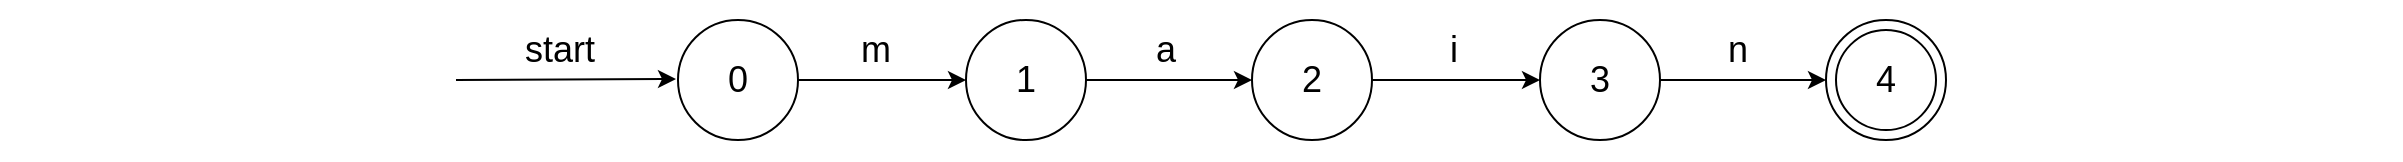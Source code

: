 <mxfile version="13.7.9" type="device" pages="7"><diagram id="uBP_Mwqy58_KQfs7kD9E" name="regular-0"><mxGraphModel dx="2253" dy="905" grid="1" gridSize="10" guides="1" tooltips="1" connect="1" arrows="1" fold="1" page="1" pageScale="1" pageWidth="827" pageHeight="1169" math="0" shadow="0"><root><mxCell id="aky64mxCNCXBlSg-Pwf4-0"/><mxCell id="aky64mxCNCXBlSg-Pwf4-1" parent="aky64mxCNCXBlSg-Pwf4-0"/><mxCell id="Dw0DBYW1kAjPNGafduhN-0" value="" style="rounded=0;whiteSpace=wrap;html=1;strokeColor=none;" vertex="1" parent="aky64mxCNCXBlSg-Pwf4-1"><mxGeometry x="-205.5" y="330" width="1200" height="80" as="geometry"/></mxCell><mxCell id="Dw0DBYW1kAjPNGafduhN-1" value="" style="group" vertex="1" connectable="0" parent="aky64mxCNCXBlSg-Pwf4-1"><mxGeometry x="22" y="340" width="745" height="60" as="geometry"/></mxCell><mxCell id="a78bGNitspOXrz3hJLwx-0" value="&lt;span style=&quot;font-size: 18px&quot;&gt;0&lt;/span&gt;" style="ellipse;whiteSpace=wrap;html=1;aspect=fixed;" parent="Dw0DBYW1kAjPNGafduhN-1" vertex="1"><mxGeometry x="111" width="60" height="60" as="geometry"/></mxCell><mxCell id="a78bGNitspOXrz3hJLwx-1" value="&lt;span style=&quot;font-size: 18px&quot;&gt;1&lt;/span&gt;" style="ellipse;whiteSpace=wrap;html=1;aspect=fixed;" parent="Dw0DBYW1kAjPNGafduhN-1" vertex="1"><mxGeometry x="255" width="60" height="60" as="geometry"/></mxCell><mxCell id="it-aT43hG4NzLoao1zfg-3" style="edgeStyle=orthogonalEdgeStyle;rounded=0;orthogonalLoop=1;jettySize=auto;html=1;" parent="Dw0DBYW1kAjPNGafduhN-1" source="a78bGNitspOXrz3hJLwx-0" target="a78bGNitspOXrz3hJLwx-1" edge="1"><mxGeometry relative="1" as="geometry"/></mxCell><mxCell id="a78bGNitspOXrz3hJLwx-2" value="&lt;span style=&quot;font-size: 18px&quot;&gt;3&lt;/span&gt;" style="ellipse;whiteSpace=wrap;html=1;aspect=fixed;" parent="Dw0DBYW1kAjPNGafduhN-1" vertex="1"><mxGeometry x="542" width="60" height="60" as="geometry"/></mxCell><mxCell id="it-aT43hG4NzLoao1zfg-5" style="edgeStyle=orthogonalEdgeStyle;rounded=0;orthogonalLoop=1;jettySize=auto;html=1;entryX=0;entryY=0.5;entryDx=0;entryDy=0;" parent="Dw0DBYW1kAjPNGafduhN-1" source="a78bGNitspOXrz3hJLwx-3" target="a78bGNitspOXrz3hJLwx-2" edge="1"><mxGeometry relative="1" as="geometry"/></mxCell><mxCell id="a78bGNitspOXrz3hJLwx-3" value="&lt;span style=&quot;font-size: 18px&quot;&gt;2&lt;/span&gt;" style="ellipse;whiteSpace=wrap;html=1;aspect=fixed;" parent="Dw0DBYW1kAjPNGafduhN-1" vertex="1"><mxGeometry x="398" width="60" height="60" as="geometry"/></mxCell><mxCell id="it-aT43hG4NzLoao1zfg-4" style="edgeStyle=orthogonalEdgeStyle;rounded=0;orthogonalLoop=1;jettySize=auto;html=1;entryX=0;entryY=0.5;entryDx=0;entryDy=0;" parent="Dw0DBYW1kAjPNGafduhN-1" source="a78bGNitspOXrz3hJLwx-1" target="a78bGNitspOXrz3hJLwx-3" edge="1"><mxGeometry relative="1" as="geometry"/></mxCell><mxCell id="it-aT43hG4NzLoao1zfg-0" value="" style="group" parent="Dw0DBYW1kAjPNGafduhN-1" vertex="1" connectable="0"><mxGeometry x="685" width="60" height="60" as="geometry"/></mxCell><mxCell id="it-aT43hG4NzLoao1zfg-1" value="" style="ellipse;whiteSpace=wrap;html=1;aspect=fixed;" parent="it-aT43hG4NzLoao1zfg-0" vertex="1"><mxGeometry width="60" height="60" as="geometry"/></mxCell><mxCell id="it-aT43hG4NzLoao1zfg-2" value="&lt;span style=&quot;font-size: 18px&quot;&gt;4&lt;/span&gt;" style="ellipse;whiteSpace=wrap;html=1;aspect=fixed;" parent="it-aT43hG4NzLoao1zfg-0" vertex="1"><mxGeometry x="5" y="5" width="50" height="50" as="geometry"/></mxCell><mxCell id="it-aT43hG4NzLoao1zfg-6" style="edgeStyle=orthogonalEdgeStyle;rounded=0;orthogonalLoop=1;jettySize=auto;html=1;entryX=0;entryY=0.5;entryDx=0;entryDy=0;" parent="Dw0DBYW1kAjPNGafduhN-1" source="a78bGNitspOXrz3hJLwx-2" target="it-aT43hG4NzLoao1zfg-1" edge="1"><mxGeometry relative="1" as="geometry"/></mxCell><mxCell id="it-aT43hG4NzLoao1zfg-7" value="" style="endArrow=classic;html=1;" parent="Dw0DBYW1kAjPNGafduhN-1" edge="1"><mxGeometry width="50" height="50" relative="1" as="geometry"><mxPoint y="30" as="sourcePoint"/><mxPoint x="110" y="29.5" as="targetPoint"/></mxGeometry></mxCell><mxCell id="it-aT43hG4NzLoao1zfg-8" value="&lt;font style=&quot;font-size: 18px&quot;&gt;start&lt;/font&gt;" style="text;html=1;strokeColor=none;fillColor=none;align=center;verticalAlign=middle;whiteSpace=wrap;rounded=0;" parent="Dw0DBYW1kAjPNGafduhN-1" vertex="1"><mxGeometry x="32" width="40" height="30" as="geometry"/></mxCell><mxCell id="it-aT43hG4NzLoao1zfg-9" value="&lt;font style=&quot;font-size: 18px&quot;&gt;m&lt;/font&gt;" style="text;html=1;strokeColor=none;fillColor=none;align=center;verticalAlign=middle;whiteSpace=wrap;rounded=0;" parent="Dw0DBYW1kAjPNGafduhN-1" vertex="1"><mxGeometry x="190" width="40" height="30" as="geometry"/></mxCell><mxCell id="it-aT43hG4NzLoao1zfg-10" value="&lt;font style=&quot;font-size: 18px&quot;&gt;a&lt;/font&gt;" style="text;html=1;strokeColor=none;fillColor=none;align=center;verticalAlign=middle;whiteSpace=wrap;rounded=0;" parent="Dw0DBYW1kAjPNGafduhN-1" vertex="1"><mxGeometry x="335" width="40" height="30" as="geometry"/></mxCell><mxCell id="it-aT43hG4NzLoao1zfg-11" value="&lt;font style=&quot;font-size: 18px&quot;&gt;i&lt;/font&gt;" style="text;html=1;strokeColor=none;fillColor=none;align=center;verticalAlign=middle;whiteSpace=wrap;rounded=0;" parent="Dw0DBYW1kAjPNGafduhN-1" vertex="1"><mxGeometry x="479" width="40" height="30" as="geometry"/></mxCell><mxCell id="it-aT43hG4NzLoao1zfg-12" value="&lt;font style=&quot;font-size: 18px&quot;&gt;n&lt;/font&gt;" style="text;html=1;strokeColor=none;fillColor=none;align=center;verticalAlign=middle;whiteSpace=wrap;rounded=0;" parent="Dw0DBYW1kAjPNGafduhN-1" vertex="1"><mxGeometry x="621" width="40" height="30" as="geometry"/></mxCell></root></mxGraphModel></diagram><diagram id="diLWBtn055s-DZZoR6uV" name="regular-1"><mxGraphModel dx="2253" dy="905" grid="1" gridSize="10" guides="1" tooltips="1" connect="1" arrows="1" fold="1" page="1" pageScale="1" pageWidth="827" pageHeight="1169" math="1" shadow="0"><root><mxCell id="3IcdXckYh_LsQpdaNLqi-0"/><mxCell id="3IcdXckYh_LsQpdaNLqi-1" parent="3IcdXckYh_LsQpdaNLqi-0"/><mxCell id="lm7q0LRoD-aEuLYRa0Yo-0" value="" style="rounded=0;whiteSpace=wrap;html=1;strokeColor=none;" vertex="1" parent="3IcdXckYh_LsQpdaNLqi-1"><mxGeometry x="-221.5" y="157.5" width="1200" height="440" as="geometry"/></mxCell><mxCell id="lm7q0LRoD-aEuLYRa0Yo-1" value="" style="group" vertex="1" connectable="0" parent="3IcdXckYh_LsQpdaNLqi-1"><mxGeometry x="-130" y="160" width="1017" height="435" as="geometry"/></mxCell><mxCell id="iOE45Zvsq1loAom7xQAB-0" value="&lt;span style=&quot;font-size: 18px&quot;&gt;0&lt;/span&gt;" style="ellipse;whiteSpace=wrap;html=1;aspect=fixed;" parent="lm7q0LRoD-aEuLYRa0Yo-1" vertex="1"><mxGeometry x="110" y="190" width="60" height="60" as="geometry"/></mxCell><mxCell id="iOE45Zvsq1loAom7xQAB-2" value="&lt;span style=&quot;font-size: 18px&quot;&gt;1&lt;/span&gt;" style="ellipse;whiteSpace=wrap;html=1;aspect=fixed;" parent="lm7q0LRoD-aEuLYRa0Yo-1" vertex="1"><mxGeometry x="251" y="190" width="60" height="60" as="geometry"/></mxCell><mxCell id="4Ipnajc_tBNabd3VLJLX-5" style="edgeStyle=orthogonalEdgeStyle;rounded=0;orthogonalLoop=1;jettySize=auto;html=1;exitX=1;exitY=0.5;exitDx=0;exitDy=0;" parent="lm7q0LRoD-aEuLYRa0Yo-1" source="iOE45Zvsq1loAom7xQAB-0" target="iOE45Zvsq1loAom7xQAB-2" edge="1"><mxGeometry relative="1" as="geometry"/></mxCell><mxCell id="iOE45Zvsq1loAom7xQAB-6" value="&lt;span style=&quot;font-size: 18px&quot;&gt;2&lt;/span&gt;" style="ellipse;whiteSpace=wrap;html=1;aspect=fixed;" parent="lm7q0LRoD-aEuLYRa0Yo-1" vertex="1"><mxGeometry x="392" y="190" width="60" height="60" as="geometry"/></mxCell><mxCell id="4Ipnajc_tBNabd3VLJLX-6" style="edgeStyle=orthogonalEdgeStyle;rounded=0;orthogonalLoop=1;jettySize=auto;html=1;entryX=0;entryY=0.5;entryDx=0;entryDy=0;" parent="lm7q0LRoD-aEuLYRa0Yo-1" source="iOE45Zvsq1loAom7xQAB-2" target="iOE45Zvsq1loAom7xQAB-6" edge="1"><mxGeometry relative="1" as="geometry"/></mxCell><mxCell id="iOE45Zvsq1loAom7xQAB-7" value="&lt;span style=&quot;font-size: 18px&quot;&gt;7&lt;/span&gt;" style="ellipse;whiteSpace=wrap;html=1;aspect=fixed;" parent="lm7q0LRoD-aEuLYRa0Yo-1" vertex="1"><mxGeometry x="816" y="190" width="60" height="60" as="geometry"/></mxCell><mxCell id="4Ipnajc_tBNabd3VLJLX-0" value="" style="group" parent="lm7q0LRoD-aEuLYRa0Yo-1" vertex="1" connectable="0"><mxGeometry x="957" y="190" width="60" height="60" as="geometry"/></mxCell><mxCell id="4Ipnajc_tBNabd3VLJLX-1" value="" style="ellipse;whiteSpace=wrap;html=1;aspect=fixed;" parent="4Ipnajc_tBNabd3VLJLX-0" vertex="1"><mxGeometry width="60" height="60" as="geometry"/></mxCell><mxCell id="4Ipnajc_tBNabd3VLJLX-2" value="&lt;span style=&quot;font-size: 18px&quot;&gt;8&lt;/span&gt;" style="ellipse;whiteSpace=wrap;html=1;aspect=fixed;" parent="4Ipnajc_tBNabd3VLJLX-0" vertex="1"><mxGeometry x="5" y="5" width="50" height="50" as="geometry"/></mxCell><mxCell id="4Ipnajc_tBNabd3VLJLX-11" style="edgeStyle=none;rounded=0;orthogonalLoop=1;jettySize=auto;html=1;entryX=0;entryY=0.5;entryDx=0;entryDy=0;" parent="lm7q0LRoD-aEuLYRa0Yo-1" source="iOE45Zvsq1loAom7xQAB-7" target="4Ipnajc_tBNabd3VLJLX-1" edge="1"><mxGeometry relative="1" as="geometry"/></mxCell><mxCell id="4Ipnajc_tBNabd3VLJLX-3" value="" style="group" parent="lm7q0LRoD-aEuLYRa0Yo-1" vertex="1" connectable="0"><mxGeometry x="534" y="80" width="60" height="280" as="geometry"/></mxCell><mxCell id="iOE45Zvsq1loAom7xQAB-3" value="&lt;span style=&quot;font-size: 18px&quot;&gt;5&lt;/span&gt;" style="ellipse;whiteSpace=wrap;html=1;aspect=fixed;" parent="4Ipnajc_tBNabd3VLJLX-3" vertex="1"><mxGeometry y="220" width="60" height="60" as="geometry"/></mxCell><mxCell id="iOE45Zvsq1loAom7xQAB-5" value="&lt;span style=&quot;font-size: 18px&quot;&gt;3&lt;/span&gt;" style="ellipse;whiteSpace=wrap;html=1;aspect=fixed;" parent="4Ipnajc_tBNabd3VLJLX-3" vertex="1"><mxGeometry width="60" height="60" as="geometry"/></mxCell><mxCell id="4Ipnajc_tBNabd3VLJLX-8" style="edgeStyle=none;rounded=0;orthogonalLoop=1;jettySize=auto;html=1;entryX=0;entryY=0.5;entryDx=0;entryDy=0;" parent="lm7q0LRoD-aEuLYRa0Yo-1" source="iOE45Zvsq1loAom7xQAB-6" target="iOE45Zvsq1loAom7xQAB-3" edge="1"><mxGeometry relative="1" as="geometry"/></mxCell><mxCell id="4Ipnajc_tBNabd3VLJLX-7" style="rounded=0;orthogonalLoop=1;jettySize=auto;html=1;entryX=0;entryY=0.5;entryDx=0;entryDy=0;" parent="lm7q0LRoD-aEuLYRa0Yo-1" source="iOE45Zvsq1loAom7xQAB-6" target="iOE45Zvsq1loAom7xQAB-5" edge="1"><mxGeometry relative="1" as="geometry"/></mxCell><mxCell id="4Ipnajc_tBNabd3VLJLX-4" value="" style="group" parent="lm7q0LRoD-aEuLYRa0Yo-1" vertex="1" connectable="0"><mxGeometry x="675" y="80" width="60" height="280" as="geometry"/></mxCell><mxCell id="iOE45Zvsq1loAom7xQAB-1" value="&lt;span style=&quot;font-size: 18px&quot;&gt;6&lt;/span&gt;" style="ellipse;whiteSpace=wrap;html=1;aspect=fixed;" parent="4Ipnajc_tBNabd3VLJLX-4" vertex="1"><mxGeometry y="220" width="60" height="60" as="geometry"/></mxCell><mxCell id="iOE45Zvsq1loAom7xQAB-4" value="&lt;span style=&quot;font-size: 18px&quot;&gt;4&lt;/span&gt;" style="ellipse;whiteSpace=wrap;html=1;aspect=fixed;" parent="4Ipnajc_tBNabd3VLJLX-4" vertex="1"><mxGeometry width="60" height="60" as="geometry"/></mxCell><mxCell id="4Ipnajc_tBNabd3VLJLX-9" style="edgeStyle=none;rounded=0;orthogonalLoop=1;jettySize=auto;html=1;entryX=0;entryY=0.5;entryDx=0;entryDy=0;" parent="lm7q0LRoD-aEuLYRa0Yo-1" source="iOE45Zvsq1loAom7xQAB-5" target="iOE45Zvsq1loAom7xQAB-4" edge="1"><mxGeometry relative="1" as="geometry"/></mxCell><mxCell id="4Ipnajc_tBNabd3VLJLX-10" style="edgeStyle=none;rounded=0;orthogonalLoop=1;jettySize=auto;html=1;exitX=1;exitY=0.5;exitDx=0;exitDy=0;entryX=0;entryY=0.5;entryDx=0;entryDy=0;" parent="lm7q0LRoD-aEuLYRa0Yo-1" source="iOE45Zvsq1loAom7xQAB-3" target="iOE45Zvsq1loAom7xQAB-1" edge="1"><mxGeometry relative="1" as="geometry"/></mxCell><mxCell id="4Ipnajc_tBNabd3VLJLX-14" value="" style="endArrow=classic;html=1;" parent="lm7q0LRoD-aEuLYRa0Yo-1" edge="1"><mxGeometry width="50" height="50" relative="1" as="geometry"><mxPoint y="220" as="sourcePoint"/><mxPoint x="110" y="219.5" as="targetPoint"/></mxGeometry></mxCell><mxCell id="1iRAYHsY3G9wI5V8JLMy-0" value="&lt;font style=&quot;font-size: 18px&quot;&gt;start&lt;/font&gt;" style="text;html=1;strokeColor=none;fillColor=none;align=center;verticalAlign=middle;whiteSpace=wrap;rounded=0;" parent="lm7q0LRoD-aEuLYRa0Yo-1" vertex="1"><mxGeometry x="32" y="190" width="40" height="30" as="geometry"/></mxCell><mxCell id="DdFUo9DAXu6n1Ja_fxj2-0" value="&lt;font style=&quot;font-size: 18px&quot;&gt;\( \epsilon \)&lt;/font&gt;" style="text;html=1;strokeColor=none;fillColor=none;align=center;verticalAlign=middle;whiteSpace=wrap;rounded=0;" parent="lm7q0LRoD-aEuLYRa0Yo-1" vertex="1"><mxGeometry x="323" y="190" width="50" height="30" as="geometry"/></mxCell><mxCell id="hNAUr4tsTL8afFuf3J47-0" value="&lt;font style=&quot;font-size: 18px&quot;&gt;a&lt;/font&gt;" style="text;html=1;strokeColor=none;fillColor=none;align=center;verticalAlign=middle;whiteSpace=wrap;rounded=0;" parent="lm7q0LRoD-aEuLYRa0Yo-1" vertex="1"><mxGeometry x="187" y="190" width="40" height="30" as="geometry"/></mxCell><mxCell id="hNAUr4tsTL8afFuf3J47-1" value="&lt;font style=&quot;font-size: 18px&quot;&gt;\( \epsilon \)&lt;/font&gt;" style="text;html=1;strokeColor=none;fillColor=none;align=center;verticalAlign=middle;whiteSpace=wrap;rounded=0;" parent="lm7q0LRoD-aEuLYRa0Yo-1" vertex="1"><mxGeometry x="449" y="131" width="50" height="30" as="geometry"/></mxCell><mxCell id="hNAUr4tsTL8afFuf3J47-2" value="&lt;font style=&quot;font-size: 18px&quot;&gt;\( \epsilon \)&lt;/font&gt;" style="text;html=1;strokeColor=none;fillColor=none;align=center;verticalAlign=middle;whiteSpace=wrap;rounded=0;" parent="lm7q0LRoD-aEuLYRa0Yo-1" vertex="1"><mxGeometry x="449" y="279" width="50" height="30" as="geometry"/></mxCell><mxCell id="hNAUr4tsTL8afFuf3J47-3" value="&lt;font style=&quot;font-size: 18px&quot;&gt;\( \epsilon \)&lt;/font&gt;" style="text;html=1;strokeColor=none;fillColor=none;align=center;verticalAlign=middle;whiteSpace=wrap;rounded=0;" parent="lm7q0LRoD-aEuLYRa0Yo-1" vertex="1"><mxGeometry x="766" y="279" width="50" height="30" as="geometry"/></mxCell><mxCell id="hNAUr4tsTL8afFuf3J47-4" value="&lt;font style=&quot;font-size: 18px&quot;&gt;\( \epsilon \)&lt;/font&gt;" style="text;html=1;strokeColor=none;fillColor=none;align=center;verticalAlign=middle;whiteSpace=wrap;rounded=0;" parent="lm7q0LRoD-aEuLYRa0Yo-1" vertex="1"><mxGeometry x="766" y="131" width="50" height="30" as="geometry"/></mxCell><mxCell id="hNAUr4tsTL8afFuf3J47-5" value="&lt;font style=&quot;font-size: 18px&quot;&gt;\( \epsilon \)&lt;/font&gt;" style="text;html=1;strokeColor=none;fillColor=none;align=center;verticalAlign=middle;whiteSpace=wrap;rounded=0;" parent="lm7q0LRoD-aEuLYRa0Yo-1" vertex="1"><mxGeometry x="890" y="190" width="50" height="30" as="geometry"/></mxCell><mxCell id="hNAUr4tsTL8afFuf3J47-6" value="&lt;font style=&quot;font-size: 18px&quot;&gt;c&lt;/font&gt;" style="text;html=1;strokeColor=none;fillColor=none;align=center;verticalAlign=middle;whiteSpace=wrap;rounded=0;" parent="lm7q0LRoD-aEuLYRa0Yo-1" vertex="1"><mxGeometry x="613" y="330" width="40" height="30" as="geometry"/></mxCell><mxCell id="hNAUr4tsTL8afFuf3J47-7" value="&lt;font style=&quot;font-size: 18px&quot;&gt;b&lt;/font&gt;" style="text;html=1;strokeColor=none;fillColor=none;align=center;verticalAlign=middle;whiteSpace=wrap;rounded=0;" parent="lm7q0LRoD-aEuLYRa0Yo-1" vertex="1"><mxGeometry x="613" y="80" width="40" height="30" as="geometry"/></mxCell><mxCell id="4Ipnajc_tBNabd3VLJLX-13" style="edgeStyle=none;rounded=0;orthogonalLoop=1;jettySize=auto;html=1;entryX=1;entryY=0.5;entryDx=0;entryDy=0;startArrow=classic;startFill=1;endArrow=none;endFill=0;" parent="lm7q0LRoD-aEuLYRa0Yo-1" source="iOE45Zvsq1loAom7xQAB-7" target="iOE45Zvsq1loAom7xQAB-1" edge="1"><mxGeometry relative="1" as="geometry"/></mxCell><mxCell id="hNAUr4tsTL8afFuf3J47-8" value="" style="curved=1;endArrow=classic;html=1;exitX=1;exitY=1;exitDx=0;exitDy=0;entryX=0;entryY=1;entryDx=0;entryDy=0;" parent="lm7q0LRoD-aEuLYRa0Yo-1" source="iOE45Zvsq1loAom7xQAB-2" target="4Ipnajc_tBNabd3VLJLX-1" edge="1"><mxGeometry width="50" height="50" relative="1" as="geometry"><mxPoint x="389" y="460" as="sourcePoint"/><mxPoint x="699" y="410" as="targetPoint"/><Array as="points"><mxPoint x="400" y="400"/><mxPoint x="850" y="410"/></Array></mxGeometry></mxCell><mxCell id="4Ipnajc_tBNabd3VLJLX-12" style="edgeStyle=none;rounded=0;orthogonalLoop=1;jettySize=auto;html=1;entryX=1;entryY=0.5;entryDx=0;entryDy=0;startArrow=classic;startFill=1;endArrow=none;endFill=0;" parent="lm7q0LRoD-aEuLYRa0Yo-1" source="iOE45Zvsq1loAom7xQAB-7" target="iOE45Zvsq1loAom7xQAB-4" edge="1"><mxGeometry relative="1" as="geometry"/></mxCell><mxCell id="hNAUr4tsTL8afFuf3J47-9" value="" style="curved=1;endArrow=classic;html=1;entryX=0.5;entryY=0;entryDx=0;entryDy=0;exitX=0.5;exitY=0;exitDx=0;exitDy=0;" parent="lm7q0LRoD-aEuLYRa0Yo-1" source="iOE45Zvsq1loAom7xQAB-7" target="iOE45Zvsq1loAom7xQAB-6" edge="1"><mxGeometry width="50" height="50" relative="1" as="geometry"><mxPoint x="810" y="70" as="sourcePoint"/><mxPoint x="400" y="-40" as="targetPoint"/><Array as="points"><mxPoint x="830" y="30"/><mxPoint x="440" y="30"/></Array></mxGeometry></mxCell><mxCell id="hNAUr4tsTL8afFuf3J47-10" value="&lt;font style=&quot;font-size: 18px&quot;&gt;\( \epsilon \)&lt;/font&gt;" style="text;html=1;strokeColor=none;fillColor=none;align=center;verticalAlign=middle;whiteSpace=wrap;rounded=0;" parent="lm7q0LRoD-aEuLYRa0Yo-1" vertex="1"><mxGeometry x="608" y="405" width="50" height="30" as="geometry"/></mxCell><mxCell id="hNAUr4tsTL8afFuf3J47-11" value="&lt;font style=&quot;font-size: 18px&quot;&gt;\( \epsilon \)&lt;/font&gt;" style="text;html=1;strokeColor=none;fillColor=none;align=center;verticalAlign=middle;whiteSpace=wrap;rounded=0;" parent="lm7q0LRoD-aEuLYRa0Yo-1" vertex="1"><mxGeometry x="608" width="50" height="30" as="geometry"/></mxCell></root></mxGraphModel></diagram><diagram id="WZkNo818YqXpKs4ZJ9AU" name="regular-2"><mxGraphModel dx="2253" dy="905" grid="1" gridSize="10" guides="1" tooltips="1" connect="1" arrows="1" fold="1" page="1" pageScale="1" pageWidth="827" pageHeight="1169" math="0" shadow="0"><root><mxCell id="0O-3YItJtO8FZ3vZphWY-0"/><mxCell id="0O-3YItJtO8FZ3vZphWY-1" parent="0O-3YItJtO8FZ3vZphWY-0"/><mxCell id="uD3WhD33R60Mfo1Tsgl6-0" value="" style="rounded=0;whiteSpace=wrap;html=1;strokeColor=none;" vertex="1" parent="0O-3YItJtO8FZ3vZphWY-1"><mxGeometry x="-233" y="270" width="1200" height="250" as="geometry"/></mxCell><mxCell id="uD3WhD33R60Mfo1Tsgl6-1" value="" style="group" vertex="1" connectable="0" parent="0O-3YItJtO8FZ3vZphWY-1"><mxGeometry x="110" y="280" width="514" height="230" as="geometry"/></mxCell><mxCell id="mmNKYe4xVUkw1rfo-qbN-0" value="&lt;span style=&quot;font-size: 18px&quot;&gt;0&lt;/span&gt;" style="ellipse;whiteSpace=wrap;html=1;aspect=fixed;" parent="uD3WhD33R60Mfo1Tsgl6-1" vertex="1"><mxGeometry x="90" y="85" width="60" height="60" as="geometry"/></mxCell><mxCell id="WtudO0mjSajOoDjJLTlZ-6" value="" style="group" parent="uD3WhD33R60Mfo1Tsgl6-1" vertex="1" connectable="0"><mxGeometry x="235" y="85" width="60" height="60" as="geometry"/></mxCell><mxCell id="WtudO0mjSajOoDjJLTlZ-7" value="" style="ellipse;whiteSpace=wrap;html=1;aspect=fixed;" parent="WtudO0mjSajOoDjJLTlZ-6" vertex="1"><mxGeometry width="60" height="60" as="geometry"/></mxCell><mxCell id="WtudO0mjSajOoDjJLTlZ-8" value="&lt;span style=&quot;font-size: 18px&quot;&gt;1&lt;/span&gt;" style="ellipse;whiteSpace=wrap;html=1;aspect=fixed;" parent="WtudO0mjSajOoDjJLTlZ-6" vertex="1"><mxGeometry x="5" y="5" width="50" height="50" as="geometry"/></mxCell><mxCell id="WtudO0mjSajOoDjJLTlZ-10" style="edgeStyle=none;rounded=0;orthogonalLoop=1;jettySize=auto;html=1;entryX=0;entryY=0.5;entryDx=0;entryDy=0;startArrow=none;startFill=0;endArrow=classic;endFill=1;" parent="uD3WhD33R60Mfo1Tsgl6-1" source="mmNKYe4xVUkw1rfo-qbN-0" target="WtudO0mjSajOoDjJLTlZ-7" edge="1"><mxGeometry relative="1" as="geometry"/></mxCell><mxCell id="WtudO0mjSajOoDjJLTlZ-0" value="" style="group" parent="uD3WhD33R60Mfo1Tsgl6-1" vertex="1" connectable="0"><mxGeometry x="380" y="170" width="60" height="60" as="geometry"/></mxCell><mxCell id="WtudO0mjSajOoDjJLTlZ-1" value="" style="ellipse;whiteSpace=wrap;html=1;aspect=fixed;" parent="WtudO0mjSajOoDjJLTlZ-0" vertex="1"><mxGeometry width="60" height="60" as="geometry"/></mxCell><mxCell id="WtudO0mjSajOoDjJLTlZ-2" value="&lt;span style=&quot;font-size: 18px&quot;&gt;3&lt;/span&gt;" style="ellipse;whiteSpace=wrap;html=1;aspect=fixed;" parent="WtudO0mjSajOoDjJLTlZ-0" vertex="1"><mxGeometry x="5" y="5" width="50" height="50" as="geometry"/></mxCell><mxCell id="WtudO0mjSajOoDjJLTlZ-3" value="" style="group" parent="uD3WhD33R60Mfo1Tsgl6-1" vertex="1" connectable="0"><mxGeometry x="380" width="60" height="60" as="geometry"/></mxCell><mxCell id="WtudO0mjSajOoDjJLTlZ-4" value="" style="ellipse;whiteSpace=wrap;html=1;aspect=fixed;" parent="WtudO0mjSajOoDjJLTlZ-3" vertex="1"><mxGeometry width="60" height="60" as="geometry"/></mxCell><mxCell id="WtudO0mjSajOoDjJLTlZ-5" value="&lt;span style=&quot;font-size: 18px&quot;&gt;2&lt;/span&gt;" style="ellipse;whiteSpace=wrap;html=1;aspect=fixed;" parent="WtudO0mjSajOoDjJLTlZ-3" vertex="1"><mxGeometry x="5" y="5" width="50" height="50" as="geometry"/></mxCell><mxCell id="K9uZTtuSN3hURwVLhe00-5" value="" style="curved=1;endArrow=classic;html=1;exitX=0.983;exitY=0.7;exitDx=0;exitDy=0;exitPerimeter=0;entryX=1.02;entryY=0.22;entryDx=0;entryDy=0;entryPerimeter=0;" parent="WtudO0mjSajOoDjJLTlZ-3" source="WtudO0mjSajOoDjJLTlZ-4" target="WtudO0mjSajOoDjJLTlZ-5" edge="1"><mxGeometry width="50" height="50" relative="1" as="geometry"><mxPoint x="100" y="50" as="sourcePoint"/><mxPoint x="59" y="14" as="targetPoint"/><Array as="points"><mxPoint x="100" y="60"/><mxPoint x="100"/></Array></mxGeometry></mxCell><mxCell id="WtudO0mjSajOoDjJLTlZ-13" style="edgeStyle=none;rounded=0;orthogonalLoop=1;jettySize=auto;html=1;entryX=0;entryY=0.5;entryDx=0;entryDy=0;startArrow=none;startFill=0;endArrow=classic;endFill=1;" parent="uD3WhD33R60Mfo1Tsgl6-1" source="WtudO0mjSajOoDjJLTlZ-7" target="WtudO0mjSajOoDjJLTlZ-4" edge="1"><mxGeometry relative="1" as="geometry"/></mxCell><mxCell id="WtudO0mjSajOoDjJLTlZ-14" style="edgeStyle=none;rounded=0;orthogonalLoop=1;jettySize=auto;html=1;entryX=0;entryY=0.5;entryDx=0;entryDy=0;startArrow=none;startFill=0;endArrow=classic;endFill=1;" parent="uD3WhD33R60Mfo1Tsgl6-1" source="WtudO0mjSajOoDjJLTlZ-7" target="WtudO0mjSajOoDjJLTlZ-1" edge="1"><mxGeometry relative="1" as="geometry"/></mxCell><mxCell id="WtudO0mjSajOoDjJLTlZ-15" style="edgeStyle=none;rounded=0;orthogonalLoop=1;jettySize=auto;html=1;entryX=0.5;entryY=1;entryDx=0;entryDy=0;startArrow=none;startFill=0;endArrow=classic;endFill=1;" parent="uD3WhD33R60Mfo1Tsgl6-1" edge="1"><mxGeometry relative="1" as="geometry"><mxPoint x="418" y="170" as="sourcePoint"/><mxPoint x="418" y="59" as="targetPoint"/></mxGeometry></mxCell><mxCell id="WtudO0mjSajOoDjJLTlZ-17" style="edgeStyle=none;rounded=0;orthogonalLoop=1;jettySize=auto;html=1;startArrow=none;startFill=0;endArrow=classic;endFill=1;" parent="uD3WhD33R60Mfo1Tsgl6-1" edge="1"><mxGeometry relative="1" as="geometry"><mxPoint x="402" y="60" as="sourcePoint"/><mxPoint x="402" y="171" as="targetPoint"/></mxGeometry></mxCell><mxCell id="WtudO0mjSajOoDjJLTlZ-18" value="" style="endArrow=classic;html=1;" parent="uD3WhD33R60Mfo1Tsgl6-1" edge="1"><mxGeometry width="50" height="50" relative="1" as="geometry"><mxPoint y="115" as="sourcePoint"/><mxPoint x="90" y="114.5" as="targetPoint"/></mxGeometry></mxCell><mxCell id="qZl3HhWQMAm0giilXevk-0" value="&lt;font style=&quot;font-size: 18px&quot;&gt;start&lt;/font&gt;" style="text;html=1;strokeColor=none;fillColor=none;align=center;verticalAlign=middle;whiteSpace=wrap;rounded=0;" parent="uD3WhD33R60Mfo1Tsgl6-1" vertex="1"><mxGeometry x="24" y="85" width="40" height="30" as="geometry"/></mxCell><mxCell id="K9uZTtuSN3hURwVLhe00-0" value="&lt;font style=&quot;font-size: 18px&quot;&gt;a&lt;/font&gt;" style="text;html=1;strokeColor=none;fillColor=none;align=center;verticalAlign=middle;whiteSpace=wrap;rounded=0;" parent="uD3WhD33R60Mfo1Tsgl6-1" vertex="1"><mxGeometry x="169" y="85" width="40" height="30" as="geometry"/></mxCell><mxCell id="K9uZTtuSN3hURwVLhe00-1" value="&lt;font style=&quot;font-size: 18px&quot;&gt;b&lt;/font&gt;" style="text;html=1;strokeColor=none;fillColor=none;align=center;verticalAlign=middle;whiteSpace=wrap;rounded=0;" parent="uD3WhD33R60Mfo1Tsgl6-1" vertex="1"><mxGeometry x="306" y="38" width="40" height="30" as="geometry"/></mxCell><mxCell id="K9uZTtuSN3hURwVLhe00-2" value="&lt;font style=&quot;font-size: 18px&quot;&gt;c&lt;/font&gt;" style="text;html=1;strokeColor=none;fillColor=none;align=center;verticalAlign=middle;whiteSpace=wrap;rounded=0;" parent="uD3WhD33R60Mfo1Tsgl6-1" vertex="1"><mxGeometry x="306" y="162" width="40" height="30" as="geometry"/></mxCell><mxCell id="K9uZTtuSN3hURwVLhe00-3" value="&lt;font style=&quot;font-size: 18px&quot;&gt;c&lt;/font&gt;" style="text;html=1;strokeColor=none;fillColor=none;align=center;verticalAlign=middle;whiteSpace=wrap;rounded=0;" parent="uD3WhD33R60Mfo1Tsgl6-1" vertex="1"><mxGeometry x="368" y="100" width="40" height="30" as="geometry"/></mxCell><mxCell id="K9uZTtuSN3hURwVLhe00-4" value="&lt;font style=&quot;font-size: 18px&quot;&gt;b&lt;/font&gt;" style="text;html=1;strokeColor=none;fillColor=none;align=center;verticalAlign=middle;whiteSpace=wrap;rounded=0;" parent="uD3WhD33R60Mfo1Tsgl6-1" vertex="1"><mxGeometry x="413" y="100" width="40" height="30" as="geometry"/></mxCell><mxCell id="K9uZTtuSN3hURwVLhe00-6" value="" style="curved=1;endArrow=classic;html=1;exitX=0.983;exitY=0.7;exitDx=0;exitDy=0;exitPerimeter=0;entryX=1.02;entryY=0.22;entryDx=0;entryDy=0;entryPerimeter=0;" parent="uD3WhD33R60Mfo1Tsgl6-1" edge="1"><mxGeometry width="50" height="50" relative="1" as="geometry"><mxPoint x="438.98" y="211" as="sourcePoint"/><mxPoint x="436" y="185" as="targetPoint"/><Array as="points"><mxPoint x="480" y="229"/><mxPoint x="480" y="169"/></Array></mxGeometry></mxCell><mxCell id="K9uZTtuSN3hURwVLhe00-7" value="&lt;font style=&quot;font-size: 18px&quot;&gt;c&lt;/font&gt;" style="text;html=1;strokeColor=none;fillColor=none;align=center;verticalAlign=middle;whiteSpace=wrap;rounded=0;" parent="uD3WhD33R60Mfo1Tsgl6-1" vertex="1"><mxGeometry x="474" y="184" width="40" height="30" as="geometry"/></mxCell><mxCell id="K9uZTtuSN3hURwVLhe00-8" value="&lt;font style=&quot;font-size: 18px&quot;&gt;b&lt;/font&gt;" style="text;html=1;strokeColor=none;fillColor=none;align=center;verticalAlign=middle;whiteSpace=wrap;rounded=0;" parent="uD3WhD33R60Mfo1Tsgl6-1" vertex="1"><mxGeometry x="474" y="15" width="40" height="30" as="geometry"/></mxCell></root></mxGraphModel></diagram><diagram id="vt6Y89MjSkxsnm144S33" name="thompson-0"><mxGraphModel dx="2253" dy="905" grid="1" gridSize="10" guides="1" tooltips="1" connect="1" arrows="1" fold="1" page="1" pageScale="1" pageWidth="827" pageHeight="1169" math="1" shadow="0"><root><mxCell id="0"/><mxCell id="1" parent="0"/><mxCell id="e_6ppnG_s0w3yHiOmEtc-1" value="" style="rounded=0;whiteSpace=wrap;html=1;strokeColor=none;" vertex="1" parent="1"><mxGeometry x="-210" y="330" width="1200" height="80" as="geometry"/></mxCell><mxCell id="e_6ppnG_s0w3yHiOmEtc-2" value="" style="group" vertex="1" connectable="0" parent="1"><mxGeometry x="24" y="340" width="732" height="60" as="geometry"/></mxCell><mxCell id="Su1J8iIU05RhVCKnNhmW-16" value="" style="group" parent="e_6ppnG_s0w3yHiOmEtc-2" vertex="1" connectable="0"><mxGeometry x="416" width="316" height="60" as="geometry"/></mxCell><mxCell id="Su1J8iIU05RhVCKnNhmW-17" value="&lt;font style=&quot;font-size: 18px&quot;&gt;i&lt;/font&gt;" style="ellipse;whiteSpace=wrap;html=1;aspect=fixed;" parent="Su1J8iIU05RhVCKnNhmW-16" vertex="1"><mxGeometry x="98" width="60" height="60" as="geometry"/></mxCell><mxCell id="Su1J8iIU05RhVCKnNhmW-18" value="" style="group" parent="Su1J8iIU05RhVCKnNhmW-16" vertex="1" connectable="0"><mxGeometry x="256" width="60" height="60" as="geometry"/></mxCell><mxCell id="Su1J8iIU05RhVCKnNhmW-19" value="" style="ellipse;whiteSpace=wrap;html=1;aspect=fixed;" parent="Su1J8iIU05RhVCKnNhmW-18" vertex="1"><mxGeometry width="60" height="60" as="geometry"/></mxCell><mxCell id="Su1J8iIU05RhVCKnNhmW-20" value="&lt;font style=&quot;font-size: 18px&quot;&gt;f&lt;/font&gt;" style="ellipse;whiteSpace=wrap;html=1;aspect=fixed;" parent="Su1J8iIU05RhVCKnNhmW-18" vertex="1"><mxGeometry x="5" y="5" width="50" height="50" as="geometry"/></mxCell><mxCell id="Su1J8iIU05RhVCKnNhmW-21" style="edgeStyle=orthogonalEdgeStyle;rounded=0;orthogonalLoop=1;jettySize=auto;html=1;entryX=0;entryY=0.5;entryDx=0;entryDy=0;" parent="Su1J8iIU05RhVCKnNhmW-16" source="Su1J8iIU05RhVCKnNhmW-17" target="Su1J8iIU05RhVCKnNhmW-19" edge="1"><mxGeometry relative="1" as="geometry"/></mxCell><mxCell id="Su1J8iIU05RhVCKnNhmW-22" value="&lt;font style=&quot;font-size: 18px&quot;&gt;start&lt;/font&gt;" style="text;html=1;strokeColor=none;fillColor=none;align=center;verticalAlign=middle;whiteSpace=wrap;rounded=0;" parent="Su1J8iIU05RhVCKnNhmW-16" vertex="1"><mxGeometry x="21" width="50" height="30" as="geometry"/></mxCell><mxCell id="Su1J8iIU05RhVCKnNhmW-23" style="edgeStyle=orthogonalEdgeStyle;rounded=0;orthogonalLoop=1;jettySize=auto;html=1;entryX=0;entryY=0.5;entryDx=0;entryDy=0;" parent="Su1J8iIU05RhVCKnNhmW-16" edge="1"><mxGeometry relative="1" as="geometry"><mxPoint y="29.5" as="sourcePoint"/><mxPoint x="98" y="29.5" as="targetPoint"/></mxGeometry></mxCell><mxCell id="Su1J8iIU05RhVCKnNhmW-24" value="&lt;span style=&quot;font-size: 18px&quot;&gt;a&lt;/span&gt;" style="text;html=1;strokeColor=none;fillColor=none;align=center;verticalAlign=middle;whiteSpace=wrap;rounded=0;" parent="Su1J8iIU05RhVCKnNhmW-16" vertex="1"><mxGeometry x="182" width="50" height="30" as="geometry"/></mxCell><mxCell id="Su1J8iIU05RhVCKnNhmW-1" value="&lt;font style=&quot;font-size: 18px&quot;&gt;i&lt;/font&gt;" style="ellipse;whiteSpace=wrap;html=1;aspect=fixed;" parent="e_6ppnG_s0w3yHiOmEtc-2" vertex="1"><mxGeometry x="98" width="60" height="60" as="geometry"/></mxCell><mxCell id="Su1J8iIU05RhVCKnNhmW-2" value="" style="group" parent="e_6ppnG_s0w3yHiOmEtc-2" vertex="1" connectable="0"><mxGeometry x="256" width="60" height="60" as="geometry"/></mxCell><mxCell id="Su1J8iIU05RhVCKnNhmW-3" value="" style="ellipse;whiteSpace=wrap;html=1;aspect=fixed;" parent="Su1J8iIU05RhVCKnNhmW-2" vertex="1"><mxGeometry width="60" height="60" as="geometry"/></mxCell><mxCell id="Su1J8iIU05RhVCKnNhmW-4" value="&lt;font style=&quot;font-size: 18px&quot;&gt;f&lt;/font&gt;" style="ellipse;whiteSpace=wrap;html=1;aspect=fixed;" parent="Su1J8iIU05RhVCKnNhmW-2" vertex="1"><mxGeometry x="5" y="5" width="50" height="50" as="geometry"/></mxCell><mxCell id="Su1J8iIU05RhVCKnNhmW-9" style="edgeStyle=orthogonalEdgeStyle;rounded=0;orthogonalLoop=1;jettySize=auto;html=1;entryX=0;entryY=0.5;entryDx=0;entryDy=0;" parent="e_6ppnG_s0w3yHiOmEtc-2" source="Su1J8iIU05RhVCKnNhmW-1" target="Su1J8iIU05RhVCKnNhmW-3" edge="1"><mxGeometry as="geometry"/></mxCell><mxCell id="Su1J8iIU05RhVCKnNhmW-12" value="&lt;font style=&quot;font-size: 18px&quot;&gt;start&lt;/font&gt;" style="text;html=1;strokeColor=none;fillColor=none;align=center;verticalAlign=middle;whiteSpace=wrap;rounded=0;" parent="e_6ppnG_s0w3yHiOmEtc-2" vertex="1"><mxGeometry x="21" width="50" height="30" as="geometry"/></mxCell><mxCell id="Su1J8iIU05RhVCKnNhmW-13" style="edgeStyle=orthogonalEdgeStyle;rounded=0;orthogonalLoop=1;jettySize=auto;html=1;entryX=0;entryY=0.5;entryDx=0;entryDy=0;" parent="e_6ppnG_s0w3yHiOmEtc-2" edge="1"><mxGeometry as="geometry"><mxPoint y="29.5" as="sourcePoint"/><mxPoint x="98" y="29.5" as="targetPoint"/></mxGeometry></mxCell><mxCell id="Su1J8iIU05RhVCKnNhmW-14" value="&lt;font style=&quot;font-size: 18px&quot;&gt;\( \epsilon \)&lt;/font&gt;" style="text;html=1;strokeColor=none;fillColor=none;align=center;verticalAlign=middle;whiteSpace=wrap;rounded=0;" parent="e_6ppnG_s0w3yHiOmEtc-2" vertex="1"><mxGeometry x="182" width="50" height="30" as="geometry"/></mxCell></root></mxGraphModel></diagram><diagram id="r__ed7NMBqHOw6xKbzjp" name="thompson-1"><mxGraphModel dx="2253" dy="905" grid="1" gridSize="10" guides="1" tooltips="1" connect="1" arrows="1" fold="1" page="1" pageScale="1" pageWidth="827" pageHeight="1169" math="1" shadow="0"><root><mxCell id="wSN5_5NQI6gOx-oZdgNo-0"/><mxCell id="wSN5_5NQI6gOx-oZdgNo-1" parent="wSN5_5NQI6gOx-oZdgNo-0"/><mxCell id="whjQQYpBd3C-jVTLKQWQ-0" value="" style="rounded=0;whiteSpace=wrap;html=1;strokeColor=none;" vertex="1" parent="wSN5_5NQI6gOx-oZdgNo-1"><mxGeometry x="-201" y="220" width="1200" height="300" as="geometry"/></mxCell><mxCell id="whjQQYpBd3C-jVTLKQWQ-1" value="" style="group" vertex="1" connectable="0" parent="wSN5_5NQI6gOx-oZdgNo-1"><mxGeometry x="30" y="230" width="738" height="280" as="geometry"/></mxCell><mxCell id="cVPD2TU0w2IJfyFt0ow6-0" value="&lt;font style=&quot;font-size: 18px&quot;&gt;i&lt;/font&gt;" style="ellipse;whiteSpace=wrap;html=1;aspect=fixed;" parent="whjQQYpBd3C-jVTLKQWQ-1" vertex="1"><mxGeometry x="90" y="110" width="60" height="60" as="geometry"/></mxCell><mxCell id="QP2CvcGKi5kFxXxEj_YK-0" value="" style="group" parent="whjQQYpBd3C-jVTLKQWQ-1" vertex="1" connectable="0"><mxGeometry x="678" y="110" width="60" height="60" as="geometry"/></mxCell><mxCell id="QP2CvcGKi5kFxXxEj_YK-1" value="" style="ellipse;whiteSpace=wrap;html=1;aspect=fixed;" parent="QP2CvcGKi5kFxXxEj_YK-0" vertex="1"><mxGeometry width="60" height="60" as="geometry"/></mxCell><mxCell id="QP2CvcGKi5kFxXxEj_YK-2" value="&lt;font style=&quot;font-size: 18px&quot;&gt;f&lt;/font&gt;" style="ellipse;whiteSpace=wrap;html=1;aspect=fixed;" parent="QP2CvcGKi5kFxXxEj_YK-0" vertex="1"><mxGeometry x="5" y="5" width="50" height="50" as="geometry"/></mxCell><mxCell id="QP2CvcGKi5kFxXxEj_YK-28" style="edgeStyle=none;rounded=0;orthogonalLoop=1;jettySize=auto;html=1;entryX=1;entryY=0.5;entryDx=0;entryDy=0;strokeWidth=1;startArrow=classic;startFill=1;endArrow=none;endFill=0;" parent="whjQQYpBd3C-jVTLKQWQ-1" source="QP2CvcGKi5kFxXxEj_YK-1" target="QP2CvcGKi5kFxXxEj_YK-4" edge="1"><mxGeometry relative="1" as="geometry"/></mxCell><mxCell id="QP2CvcGKi5kFxXxEj_YK-29" style="edgeStyle=none;rounded=0;orthogonalLoop=1;jettySize=auto;html=1;entryX=1;entryY=0.5;entryDx=0;entryDy=0;strokeWidth=1;startArrow=classic;startFill=1;endArrow=none;endFill=0;" parent="whjQQYpBd3C-jVTLKQWQ-1" source="QP2CvcGKi5kFxXxEj_YK-1" target="QP2CvcGKi5kFxXxEj_YK-16" edge="1"><mxGeometry relative="1" as="geometry"/></mxCell><mxCell id="QP2CvcGKi5kFxXxEj_YK-30" value="" style="endArrow=classic;html=1;strokeWidth=1;" parent="whjQQYpBd3C-jVTLKQWQ-1" edge="1"><mxGeometry width="50" height="50" relative="1" as="geometry"><mxPoint y="139.5" as="sourcePoint"/><mxPoint x="90" y="139.5" as="targetPoint"/></mxGeometry></mxCell><mxCell id="QP2CvcGKi5kFxXxEj_YK-31" value="&lt;font style=&quot;font-size: 18px&quot;&gt;start&lt;/font&gt;" style="text;html=1;strokeColor=none;fillColor=none;align=center;verticalAlign=middle;whiteSpace=wrap;rounded=0;" parent="whjQQYpBd3C-jVTLKQWQ-1" vertex="1"><mxGeometry x="19" y="110" width="50" height="30" as="geometry"/></mxCell><mxCell id="xIzPAQPaHrGCOdhy9VpQ-0" value="&lt;font style=&quot;font-size: 18px&quot;&gt;\( \epsilon \)&lt;/font&gt;" style="text;html=1;strokeColor=none;fillColor=none;align=center;verticalAlign=middle;whiteSpace=wrap;rounded=0;" parent="whjQQYpBd3C-jVTLKQWQ-1" vertex="1"><mxGeometry x="179" y="64" width="50" height="30" as="geometry"/></mxCell><mxCell id="xIzPAQPaHrGCOdhy9VpQ-1" value="&lt;font style=&quot;font-size: 18px&quot;&gt;\( \epsilon \)&lt;/font&gt;" style="text;html=1;strokeColor=none;fillColor=none;align=center;verticalAlign=middle;whiteSpace=wrap;rounded=0;" parent="whjQQYpBd3C-jVTLKQWQ-1" vertex="1"><mxGeometry x="179" y="186" width="50" height="30" as="geometry"/></mxCell><mxCell id="xIzPAQPaHrGCOdhy9VpQ-2" value="&lt;font style=&quot;font-size: 18px&quot;&gt;\( \epsilon \)&lt;/font&gt;" style="text;html=1;strokeColor=none;fillColor=none;align=center;verticalAlign=middle;whiteSpace=wrap;rounded=0;" parent="whjQQYpBd3C-jVTLKQWQ-1" vertex="1"><mxGeometry x="598" y="64" width="50" height="30" as="geometry"/></mxCell><mxCell id="xIzPAQPaHrGCOdhy9VpQ-3" value="&lt;font style=&quot;font-size: 18px&quot;&gt;\( \epsilon \)&lt;/font&gt;" style="text;html=1;strokeColor=none;fillColor=none;align=center;verticalAlign=middle;whiteSpace=wrap;rounded=0;" parent="whjQQYpBd3C-jVTLKQWQ-1" vertex="1"><mxGeometry x="598" y="186" width="50" height="30" as="geometry"/></mxCell><mxCell id="7PVFgF-VMJv2vScdaA5q-4" value="" style="group" parent="whjQQYpBd3C-jVTLKQWQ-1" vertex="1" connectable="0"><mxGeometry x="268" width="300" height="100" as="geometry"/></mxCell><mxCell id="QP2CvcGKi5kFxXxEj_YK-8" value="" style="ellipse;whiteSpace=wrap;html=1;fillColor=none;" parent="7PVFgF-VMJv2vScdaA5q-4" vertex="1"><mxGeometry width="300" height="100" as="geometry"/></mxCell><mxCell id="QP2CvcGKi5kFxXxEj_YK-10" value="&lt;font style=&quot;font-size: 16px&quot;&gt;N(s)&lt;/font&gt;" style="text;html=1;strokeColor=none;fillColor=none;align=center;verticalAlign=middle;whiteSpace=wrap;rounded=0;" parent="7PVFgF-VMJv2vScdaA5q-4" vertex="1"><mxGeometry x="118.5" y="35" width="63" height="30" as="geometry"/></mxCell><mxCell id="7PVFgF-VMJv2vScdaA5q-0" value="" style="group" parent="7PVFgF-VMJv2vScdaA5q-4" vertex="1" connectable="0"><mxGeometry x="24" y="20" width="252" height="60" as="geometry"/></mxCell><mxCell id="QP2CvcGKi5kFxXxEj_YK-3" value="" style="ellipse;whiteSpace=wrap;html=1;aspect=fixed;" parent="7PVFgF-VMJv2vScdaA5q-0" vertex="1"><mxGeometry width="60" height="60" as="geometry"/></mxCell><mxCell id="QP2CvcGKi5kFxXxEj_YK-4" value="" style="ellipse;whiteSpace=wrap;html=1;aspect=fixed;" parent="7PVFgF-VMJv2vScdaA5q-0" vertex="1"><mxGeometry x="192" width="60" height="60" as="geometry"/></mxCell><mxCell id="QP2CvcGKi5kFxXxEj_YK-19" style="edgeStyle=none;rounded=0;orthogonalLoop=1;jettySize=auto;html=1;entryX=0;entryY=0.5;entryDx=0;entryDy=0;strokeWidth=1;" parent="whjQQYpBd3C-jVTLKQWQ-1" source="cVPD2TU0w2IJfyFt0ow6-0" target="QP2CvcGKi5kFxXxEj_YK-3" edge="1"><mxGeometry relative="1" as="geometry"/></mxCell><mxCell id="7PVFgF-VMJv2vScdaA5q-5" value="" style="group" parent="whjQQYpBd3C-jVTLKQWQ-1" vertex="1" connectable="0"><mxGeometry x="264" y="180" width="300" height="100" as="geometry"/></mxCell><mxCell id="7PVFgF-VMJv2vScdaA5q-2" value="" style="ellipse;whiteSpace=wrap;html=1;fillColor=none;" parent="7PVFgF-VMJv2vScdaA5q-5" vertex="1"><mxGeometry width="300" height="100" as="geometry"/></mxCell><mxCell id="QP2CvcGKi5kFxXxEj_YK-17" value="&lt;font style=&quot;font-size: 16px&quot;&gt;N(t)&lt;/font&gt;" style="text;html=1;strokeColor=none;fillColor=none;align=center;verticalAlign=middle;whiteSpace=wrap;rounded=0;" parent="7PVFgF-VMJv2vScdaA5q-5" vertex="1"><mxGeometry x="118.5" y="35" width="63" height="30" as="geometry"/></mxCell><mxCell id="7PVFgF-VMJv2vScdaA5q-3" value="" style="group" parent="7PVFgF-VMJv2vScdaA5q-5" vertex="1" connectable="0"><mxGeometry x="24" y="20" width="252" height="60" as="geometry"/></mxCell><mxCell id="QP2CvcGKi5kFxXxEj_YK-15" value="" style="ellipse;whiteSpace=wrap;html=1;aspect=fixed;" parent="7PVFgF-VMJv2vScdaA5q-3" vertex="1"><mxGeometry width="60" height="60" as="geometry"/></mxCell><mxCell id="QP2CvcGKi5kFxXxEj_YK-16" value="" style="ellipse;whiteSpace=wrap;html=1;aspect=fixed;" parent="7PVFgF-VMJv2vScdaA5q-3" vertex="1"><mxGeometry x="192" width="60" height="60" as="geometry"/></mxCell><mxCell id="QP2CvcGKi5kFxXxEj_YK-20" style="edgeStyle=none;rounded=0;orthogonalLoop=1;jettySize=auto;html=1;entryX=0;entryY=0.5;entryDx=0;entryDy=0;strokeWidth=1;" parent="whjQQYpBd3C-jVTLKQWQ-1" source="cVPD2TU0w2IJfyFt0ow6-0" target="QP2CvcGKi5kFxXxEj_YK-15" edge="1"><mxGeometry relative="1" as="geometry"/></mxCell></root></mxGraphModel></diagram><diagram id="64-73m_2fW5M8y5TfXgd" name="thompson-2"><mxGraphModel dx="2253" dy="905" grid="1" gridSize="10" guides="1" tooltips="1" connect="1" arrows="1" fold="1" page="1" pageScale="1" pageWidth="827" pageHeight="1169" math="0" shadow="0"><root><mxCell id="S7o2txr8U6kIY5QGl9qM-0"/><mxCell id="S7o2txr8U6kIY5QGl9qM-1" parent="S7o2txr8U6kIY5QGl9qM-0"/><mxCell id="0SsU7HIC1iFwP1D_X_Wb-0" value="" style="rounded=0;whiteSpace=wrap;html=1;strokeColor=none;" vertex="1" parent="S7o2txr8U6kIY5QGl9qM-1"><mxGeometry x="-237" y="320" width="1200" height="120" as="geometry"/></mxCell><mxCell id="0SsU7HIC1iFwP1D_X_Wb-1" value="" style="group" vertex="1" connectable="0" parent="S7o2txr8U6kIY5QGl9qM-1"><mxGeometry x="83" y="330" width="560" height="100" as="geometry"/></mxCell><mxCell id="PGF2JmypYWRfQac2upRv-4" value="" style="group" parent="0SsU7HIC1iFwP1D_X_Wb-1" vertex="1" connectable="0"><mxGeometry x="260" width="300" height="100" as="geometry"/></mxCell><mxCell id="uluSNQ8X6EJIxbu8wGgA-1" value="" style="ellipse;whiteSpace=wrap;html=1;fillColor=none;" parent="PGF2JmypYWRfQac2upRv-4" vertex="1"><mxGeometry width="300" height="100" as="geometry"/></mxCell><mxCell id="uluSNQ8X6EJIxbu8wGgA-2" value="&lt;font style=&quot;font-size: 16px&quot;&gt;N(t)&lt;/font&gt;" style="text;html=1;strokeColor=none;fillColor=none;align=center;verticalAlign=middle;whiteSpace=wrap;rounded=0;" parent="PGF2JmypYWRfQac2upRv-4" vertex="1"><mxGeometry x="118.5" y="35" width="63" height="30" as="geometry"/></mxCell><mxCell id="PGF2JmypYWRfQac2upRv-3" value="" style="group" parent="PGF2JmypYWRfQac2upRv-4" vertex="1" connectable="0"><mxGeometry x="24" y="20" width="252" height="60" as="geometry"/></mxCell><mxCell id="PGF2JmypYWRfQac2upRv-0" value="" style="group" parent="PGF2JmypYWRfQac2upRv-3" vertex="1" connectable="0"><mxGeometry x="192" width="60" height="60" as="geometry"/></mxCell><mxCell id="PGF2JmypYWRfQac2upRv-1" value="" style="ellipse;whiteSpace=wrap;html=1;aspect=fixed;" parent="PGF2JmypYWRfQac2upRv-0" vertex="1"><mxGeometry width="60" height="60" as="geometry"/></mxCell><mxCell id="PGF2JmypYWRfQac2upRv-2" value="&lt;font style=&quot;font-size: 18px&quot;&gt;f&lt;/font&gt;" style="ellipse;whiteSpace=wrap;html=1;aspect=fixed;" parent="PGF2JmypYWRfQac2upRv-0" vertex="1"><mxGeometry x="5" y="5" width="50" height="50" as="geometry"/></mxCell><mxCell id="uluSNQ8X6EJIxbu8wGgA-4" value="" style="ellipse;whiteSpace=wrap;html=1;aspect=fixed;" parent="PGF2JmypYWRfQac2upRv-3" vertex="1"><mxGeometry width="60" height="60" as="geometry"/></mxCell><mxCell id="PGF2JmypYWRfQac2upRv-5" value="" style="group" parent="0SsU7HIC1iFwP1D_X_Wb-1" vertex="1" connectable="0"><mxGeometry x="67" width="300" height="100" as="geometry"/></mxCell><mxCell id="TsoN8WLgg9JMncJ0C20E-1" value="" style="ellipse;whiteSpace=wrap;html=1;fillColor=none;" parent="PGF2JmypYWRfQac2upRv-5" vertex="1"><mxGeometry width="300" height="100" as="geometry"/></mxCell><mxCell id="TsoN8WLgg9JMncJ0C20E-2" value="&lt;font style=&quot;font-size: 16px&quot;&gt;N(s)&lt;/font&gt;" style="text;html=1;strokeColor=none;fillColor=none;align=center;verticalAlign=middle;whiteSpace=wrap;rounded=0;" parent="PGF2JmypYWRfQac2upRv-5" vertex="1"><mxGeometry x="118.5" y="35" width="63" height="30" as="geometry"/></mxCell><mxCell id="TsoN8WLgg9JMncJ0C20E-4" value="&lt;font style=&quot;font-size: 18px&quot;&gt;i&lt;/font&gt;" style="ellipse;whiteSpace=wrap;html=1;aspect=fixed;" parent="PGF2JmypYWRfQac2upRv-5" vertex="1"><mxGeometry x="24" y="20" width="60" height="60" as="geometry"/></mxCell><mxCell id="PGF2JmypYWRfQac2upRv-6" value="" style="endArrow=classic;html=1;strokeWidth=1;" parent="PGF2JmypYWRfQac2upRv-5" edge="1"><mxGeometry width="50" height="50" relative="1" as="geometry"><mxPoint x="-76" y="49.5" as="sourcePoint"/><mxPoint x="24" y="49.5" as="targetPoint"/></mxGeometry></mxCell><mxCell id="4MXNmTzfwYK_e7Tfrf9s-0" value="&lt;font style=&quot;font-size: 18px&quot;&gt;start&lt;/font&gt;" style="text;html=1;strokeColor=none;fillColor=none;align=center;verticalAlign=middle;whiteSpace=wrap;rounded=0;" parent="0SsU7HIC1iFwP1D_X_Wb-1" vertex="1"><mxGeometry y="20" width="50" height="30" as="geometry"/></mxCell></root></mxGraphModel></diagram><diagram id="U3ehGnMotZoaKaEHBrP0" name="thompson-3"><mxGraphModel dx="2253" dy="905" grid="1" gridSize="10" guides="1" tooltips="1" connect="1" arrows="1" fold="1" page="1" pageScale="1" pageWidth="827" pageHeight="1169" math="1" shadow="0"><root><mxCell id="GAD_8KErGNnNrczwiu9I-0"/><mxCell id="GAD_8KErGNnNrczwiu9I-1" parent="GAD_8KErGNnNrczwiu9I-0"/><mxCell id="ETMK_Azw8EMm5ovyocVy-0" value="" style="rounded=0;whiteSpace=wrap;html=1;strokeColor=none;" vertex="1" parent="GAD_8KErGNnNrczwiu9I-1"><mxGeometry x="-215" y="147.5" width="1200" height="280" as="geometry"/></mxCell><mxCell id="ETMK_Azw8EMm5ovyocVy-1" value="" style="group" vertex="1" connectable="0" parent="GAD_8KErGNnNrczwiu9I-1"><mxGeometry x="30" y="150" width="710" height="275" as="geometry"/></mxCell><mxCell id="GAD_8KErGNnNrczwiu9I-2" value="" style="group" parent="ETMK_Azw8EMm5ovyocVy-1" vertex="1" connectable="0"><mxGeometry x="255" y="80" width="300" height="100" as="geometry"/></mxCell><mxCell id="GAD_8KErGNnNrczwiu9I-3" value="" style="ellipse;whiteSpace=wrap;html=1;fillColor=none;" parent="GAD_8KErGNnNrczwiu9I-2" vertex="1"><mxGeometry width="300" height="100" as="geometry"/></mxCell><mxCell id="GAD_8KErGNnNrczwiu9I-4" value="&lt;font style=&quot;font-size: 16px&quot;&gt;N(s)&lt;/font&gt;" style="text;html=1;strokeColor=none;fillColor=none;align=center;verticalAlign=middle;whiteSpace=wrap;rounded=0;" parent="GAD_8KErGNnNrczwiu9I-2" vertex="1"><mxGeometry x="118.5" y="35" width="63" height="30" as="geometry"/></mxCell><mxCell id="GAD_8KErGNnNrczwiu9I-5" value="" style="group" parent="GAD_8KErGNnNrczwiu9I-2" vertex="1" connectable="0"><mxGeometry x="24" y="20" width="252" height="60" as="geometry"/></mxCell><mxCell id="GAD_8KErGNnNrczwiu9I-6" value="" style="ellipse;whiteSpace=wrap;html=1;aspect=fixed;" parent="GAD_8KErGNnNrczwiu9I-5" vertex="1"><mxGeometry width="60" height="60" as="geometry"/></mxCell><mxCell id="GAD_8KErGNnNrczwiu9I-7" value="" style="ellipse;whiteSpace=wrap;html=1;aspect=fixed;" parent="GAD_8KErGNnNrczwiu9I-5" vertex="1"><mxGeometry x="192" width="60" height="60" as="geometry"/></mxCell><mxCell id="X1U3gSvImQ1CiCvu--9m-1" value="" style="curved=1;endArrow=classic;html=1;strokeWidth=1;exitX=0.5;exitY=0;exitDx=0;exitDy=0;entryX=0.5;entryY=0;entryDx=0;entryDy=0;" parent="GAD_8KErGNnNrczwiu9I-5" source="GAD_8KErGNnNrczwiu9I-7" target="GAD_8KErGNnNrczwiu9I-6" edge="1"><mxGeometry width="50" height="50" relative="1" as="geometry"><mxPoint x="221" y="-30" as="sourcePoint"/><mxPoint x="-59" y="-30" as="targetPoint"/><Array as="points"><mxPoint x="222" y="-70"/><mxPoint x="30" y="-70"/></Array></mxGeometry></mxCell><mxCell id="pTBi-un59f0a17a5isvc-3" style="edgeStyle=none;rounded=0;orthogonalLoop=1;jettySize=auto;html=1;entryX=0;entryY=0.5;entryDx=0;entryDy=0;startArrow=none;startFill=0;endArrow=classic;endFill=1;strokeWidth=1;" parent="ETMK_Azw8EMm5ovyocVy-1" source="XA0dxhuHpGp1769cP-Ts-0" target="GAD_8KErGNnNrczwiu9I-6" edge="1"><mxGeometry relative="1" as="geometry"/></mxCell><mxCell id="XA0dxhuHpGp1769cP-Ts-0" value="&lt;font style=&quot;font-size: 18px&quot;&gt;i&lt;/font&gt;" style="ellipse;whiteSpace=wrap;html=1;aspect=fixed;" parent="ETMK_Azw8EMm5ovyocVy-1" vertex="1"><mxGeometry x="100" y="100" width="60" height="60" as="geometry"/></mxCell><mxCell id="pTBi-un59f0a17a5isvc-0" value="" style="group" parent="ETMK_Azw8EMm5ovyocVy-1" vertex="1" connectable="0"><mxGeometry x="650" y="100" width="60" height="60" as="geometry"/></mxCell><mxCell id="pTBi-un59f0a17a5isvc-1" value="" style="ellipse;whiteSpace=wrap;html=1;aspect=fixed;" parent="pTBi-un59f0a17a5isvc-0" vertex="1"><mxGeometry width="60" height="60" as="geometry"/></mxCell><mxCell id="pTBi-un59f0a17a5isvc-2" value="&lt;font style=&quot;font-size: 18px&quot;&gt;f&lt;/font&gt;" style="ellipse;whiteSpace=wrap;html=1;aspect=fixed;" parent="pTBi-un59f0a17a5isvc-0" vertex="1"><mxGeometry x="5" y="5" width="50" height="50" as="geometry"/></mxCell><mxCell id="pTBi-un59f0a17a5isvc-4" style="edgeStyle=none;rounded=0;orthogonalLoop=1;jettySize=auto;html=1;entryX=0;entryY=0.5;entryDx=0;entryDy=0;startArrow=none;startFill=0;endArrow=classic;endFill=1;strokeWidth=1;" parent="ETMK_Azw8EMm5ovyocVy-1" source="GAD_8KErGNnNrczwiu9I-7" target="pTBi-un59f0a17a5isvc-1" edge="1"><mxGeometry relative="1" as="geometry"/></mxCell><mxCell id="pTBi-un59f0a17a5isvc-5" value="" style="endArrow=classic;html=1;strokeWidth=1;" parent="ETMK_Azw8EMm5ovyocVy-1" edge="1"><mxGeometry width="50" height="50" relative="1" as="geometry"><mxPoint y="129.5" as="sourcePoint"/><mxPoint x="100" y="129.5" as="targetPoint"/></mxGeometry></mxCell><mxCell id="X1U3gSvImQ1CiCvu--9m-0" value="&lt;font style=&quot;font-size: 18px&quot;&gt;start&lt;/font&gt;" style="text;html=1;strokeColor=none;fillColor=none;align=center;verticalAlign=middle;whiteSpace=wrap;rounded=0;" parent="ETMK_Azw8EMm5ovyocVy-1" vertex="1"><mxGeometry x="20" y="100" width="50" height="30" as="geometry"/></mxCell><mxCell id="X1U3gSvImQ1CiCvu--9m-2" value="" style="curved=1;endArrow=classic;html=1;strokeWidth=1;exitX=1;exitY=1;exitDx=0;exitDy=0;entryX=0;entryY=1;entryDx=0;entryDy=0;" parent="ETMK_Azw8EMm5ovyocVy-1" source="XA0dxhuHpGp1769cP-Ts-0" target="pTBi-un59f0a17a5isvc-1" edge="1"><mxGeometry width="50" height="50" relative="1" as="geometry"><mxPoint x="150" y="460" as="sourcePoint"/><mxPoint x="590" y="230" as="targetPoint"/><Array as="points"><mxPoint x="250" y="250"/><mxPoint x="570" y="240"/></Array></mxGeometry></mxCell><mxCell id="NEUvfJbMb70X2mj8MZ8--0" value="&lt;font style=&quot;font-size: 18px&quot;&gt;\( \epsilon \)&lt;/font&gt;" style="text;html=1;strokeColor=none;fillColor=none;align=center;verticalAlign=middle;whiteSpace=wrap;rounded=0;" parent="ETMK_Azw8EMm5ovyocVy-1" vertex="1"><mxGeometry x="190" y="100" width="50" height="30" as="geometry"/></mxCell><mxCell id="NEUvfJbMb70X2mj8MZ8--1" value="&lt;font style=&quot;font-size: 18px&quot;&gt;\( \epsilon \)&lt;/font&gt;" style="text;html=1;strokeColor=none;fillColor=none;align=center;verticalAlign=middle;whiteSpace=wrap;rounded=0;" parent="ETMK_Azw8EMm5ovyocVy-1" vertex="1"><mxGeometry x="566" y="100" width="50" height="30" as="geometry"/></mxCell><mxCell id="NEUvfJbMb70X2mj8MZ8--2" value="&lt;font style=&quot;font-size: 18px&quot;&gt;\( \epsilon \)&lt;/font&gt;" style="text;html=1;strokeColor=none;fillColor=none;align=center;verticalAlign=middle;whiteSpace=wrap;rounded=0;" parent="ETMK_Azw8EMm5ovyocVy-1" vertex="1"><mxGeometry x="380" width="50" height="30" as="geometry"/></mxCell><mxCell id="NEUvfJbMb70X2mj8MZ8--3" value="&lt;font style=&quot;font-size: 18px&quot;&gt;\( \epsilon \)&lt;/font&gt;" style="text;html=1;strokeColor=none;fillColor=none;align=center;verticalAlign=middle;whiteSpace=wrap;rounded=0;" parent="ETMK_Azw8EMm5ovyocVy-1" vertex="1"><mxGeometry x="380" y="245" width="50" height="30" as="geometry"/></mxCell></root></mxGraphModel></diagram></mxfile>